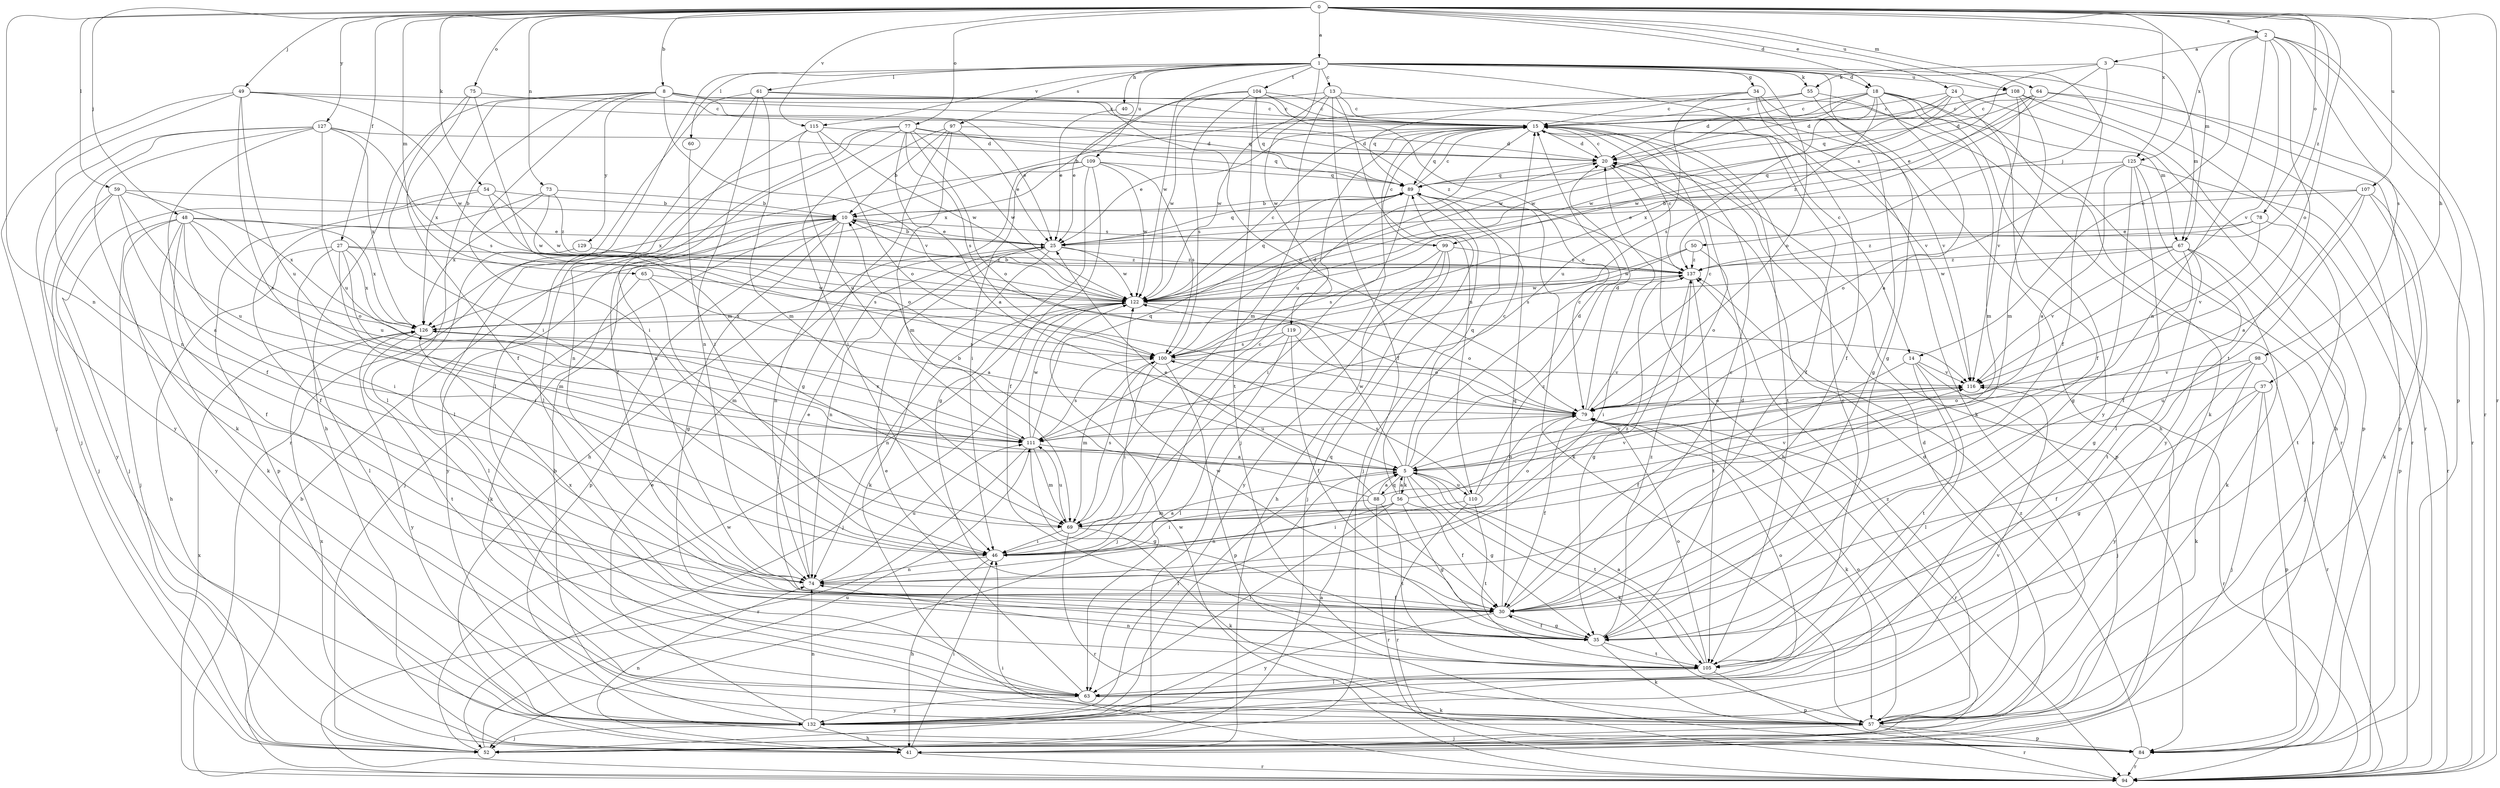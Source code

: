 strict digraph  {
0;
1;
2;
3;
5;
8;
10;
13;
14;
15;
18;
20;
24;
25;
27;
30;
34;
35;
37;
40;
41;
46;
48;
49;
50;
52;
54;
55;
56;
57;
59;
60;
61;
63;
64;
65;
67;
69;
73;
74;
75;
77;
78;
79;
84;
88;
89;
94;
97;
98;
99;
100;
104;
105;
107;
108;
109;
110;
111;
115;
116;
119;
122;
125;
126;
127;
129;
132;
137;
0 -> 1  [label=a];
0 -> 2  [label=a];
0 -> 8  [label=b];
0 -> 18  [label=d];
0 -> 24  [label=e];
0 -> 27  [label=f];
0 -> 37  [label=h];
0 -> 48  [label=j];
0 -> 49  [label=j];
0 -> 54  [label=k];
0 -> 59  [label=l];
0 -> 64  [label=m];
0 -> 65  [label=m];
0 -> 67  [label=m];
0 -> 73  [label=n];
0 -> 74  [label=n];
0 -> 75  [label=o];
0 -> 77  [label=o];
0 -> 78  [label=o];
0 -> 79  [label=o];
0 -> 94  [label=r];
0 -> 107  [label=u];
0 -> 108  [label=u];
0 -> 115  [label=v];
0 -> 125  [label=x];
0 -> 127  [label=y];
0 -> 137  [label=z];
1 -> 13  [label=c];
1 -> 14  [label=c];
1 -> 18  [label=d];
1 -> 30  [label=f];
1 -> 34  [label=g];
1 -> 35  [label=g];
1 -> 40  [label=h];
1 -> 55  [label=k];
1 -> 60  [label=l];
1 -> 61  [label=l];
1 -> 63  [label=l];
1 -> 79  [label=o];
1 -> 94  [label=r];
1 -> 97  [label=s];
1 -> 104  [label=t];
1 -> 108  [label=u];
1 -> 109  [label=u];
1 -> 115  [label=v];
1 -> 119  [label=w];
1 -> 122  [label=w];
2 -> 3  [label=a];
2 -> 14  [label=c];
2 -> 74  [label=n];
2 -> 84  [label=p];
2 -> 94  [label=r];
2 -> 98  [label=s];
2 -> 105  [label=t];
2 -> 116  [label=v];
2 -> 125  [label=x];
3 -> 25  [label=e];
3 -> 50  [label=j];
3 -> 55  [label=k];
3 -> 67  [label=m];
3 -> 99  [label=s];
5 -> 15  [label=c];
5 -> 20  [label=d];
5 -> 35  [label=g];
5 -> 56  [label=k];
5 -> 57  [label=k];
5 -> 63  [label=l];
5 -> 88  [label=q];
5 -> 89  [label=q];
5 -> 105  [label=t];
5 -> 110  [label=u];
5 -> 116  [label=v];
5 -> 122  [label=w];
8 -> 15  [label=c];
8 -> 41  [label=h];
8 -> 46  [label=i];
8 -> 63  [label=l];
8 -> 67  [label=m];
8 -> 89  [label=q];
8 -> 116  [label=v];
8 -> 126  [label=x];
8 -> 129  [label=y];
8 -> 137  [label=z];
10 -> 25  [label=e];
10 -> 35  [label=g];
10 -> 52  [label=j];
10 -> 74  [label=n];
10 -> 84  [label=p];
10 -> 99  [label=s];
10 -> 132  [label=y];
13 -> 15  [label=c];
13 -> 30  [label=f];
13 -> 69  [label=m];
13 -> 110  [label=u];
13 -> 116  [label=v];
13 -> 122  [label=w];
13 -> 126  [label=x];
14 -> 30  [label=f];
14 -> 52  [label=j];
14 -> 63  [label=l];
14 -> 105  [label=t];
14 -> 116  [label=v];
15 -> 20  [label=d];
15 -> 25  [label=e];
15 -> 30  [label=f];
15 -> 52  [label=j];
15 -> 89  [label=q];
15 -> 105  [label=t];
15 -> 111  [label=u];
18 -> 5  [label=a];
18 -> 15  [label=c];
18 -> 20  [label=d];
18 -> 57  [label=k];
18 -> 69  [label=m];
18 -> 94  [label=r];
18 -> 100  [label=s];
18 -> 122  [label=w];
18 -> 132  [label=y];
18 -> 137  [label=z];
20 -> 15  [label=c];
20 -> 41  [label=h];
20 -> 84  [label=p];
20 -> 89  [label=q];
24 -> 15  [label=c];
24 -> 20  [label=d];
24 -> 30  [label=f];
24 -> 41  [label=h];
24 -> 89  [label=q];
24 -> 122  [label=w];
25 -> 10  [label=b];
25 -> 57  [label=k];
25 -> 74  [label=n];
25 -> 89  [label=q];
25 -> 122  [label=w];
25 -> 137  [label=z];
27 -> 41  [label=h];
27 -> 46  [label=i];
27 -> 63  [label=l];
27 -> 69  [label=m];
27 -> 100  [label=s];
27 -> 126  [label=x];
27 -> 137  [label=z];
30 -> 15  [label=c];
30 -> 35  [label=g];
30 -> 89  [label=q];
30 -> 132  [label=y];
34 -> 15  [label=c];
34 -> 30  [label=f];
34 -> 35  [label=g];
34 -> 57  [label=k];
34 -> 89  [label=q];
34 -> 111  [label=u];
35 -> 20  [label=d];
35 -> 30  [label=f];
35 -> 57  [label=k];
35 -> 105  [label=t];
35 -> 122  [label=w];
35 -> 126  [label=x];
35 -> 137  [label=z];
37 -> 30  [label=f];
37 -> 35  [label=g];
37 -> 52  [label=j];
37 -> 79  [label=o];
37 -> 84  [label=p];
40 -> 25  [label=e];
41 -> 46  [label=i];
41 -> 74  [label=n];
41 -> 94  [label=r];
41 -> 126  [label=x];
46 -> 5  [label=a];
46 -> 15  [label=c];
46 -> 41  [label=h];
46 -> 74  [label=n];
48 -> 25  [label=e];
48 -> 30  [label=f];
48 -> 46  [label=i];
48 -> 52  [label=j];
48 -> 57  [label=k];
48 -> 79  [label=o];
48 -> 111  [label=u];
48 -> 126  [label=x];
48 -> 132  [label=y];
49 -> 5  [label=a];
49 -> 15  [label=c];
49 -> 25  [label=e];
49 -> 52  [label=j];
49 -> 74  [label=n];
49 -> 111  [label=u];
49 -> 122  [label=w];
50 -> 79  [label=o];
50 -> 100  [label=s];
50 -> 122  [label=w];
50 -> 137  [label=z];
52 -> 20  [label=d];
52 -> 111  [label=u];
52 -> 122  [label=w];
54 -> 10  [label=b];
54 -> 52  [label=j];
54 -> 79  [label=o];
54 -> 84  [label=p];
54 -> 122  [label=w];
55 -> 10  [label=b];
55 -> 15  [label=c];
55 -> 41  [label=h];
55 -> 94  [label=r];
56 -> 5  [label=a];
56 -> 15  [label=c];
56 -> 30  [label=f];
56 -> 35  [label=g];
56 -> 63  [label=l];
56 -> 69  [label=m];
56 -> 74  [label=n];
56 -> 116  [label=v];
57 -> 20  [label=d];
57 -> 52  [label=j];
57 -> 79  [label=o];
57 -> 84  [label=p];
57 -> 94  [label=r];
57 -> 137  [label=z];
59 -> 5  [label=a];
59 -> 10  [label=b];
59 -> 52  [label=j];
59 -> 111  [label=u];
59 -> 126  [label=x];
59 -> 132  [label=y];
60 -> 46  [label=i];
61 -> 15  [label=c];
61 -> 63  [label=l];
61 -> 69  [label=m];
61 -> 74  [label=n];
61 -> 79  [label=o];
61 -> 94  [label=r];
63 -> 25  [label=e];
63 -> 57  [label=k];
63 -> 79  [label=o];
63 -> 132  [label=y];
64 -> 15  [label=c];
64 -> 20  [label=d];
64 -> 84  [label=p];
64 -> 94  [label=r];
64 -> 122  [label=w];
64 -> 126  [label=x];
65 -> 5  [label=a];
65 -> 57  [label=k];
65 -> 69  [label=m];
65 -> 122  [label=w];
67 -> 35  [label=g];
67 -> 52  [label=j];
67 -> 57  [label=k];
67 -> 105  [label=t];
67 -> 116  [label=v];
67 -> 122  [label=w];
67 -> 137  [label=z];
69 -> 46  [label=i];
69 -> 57  [label=k];
69 -> 79  [label=o];
69 -> 94  [label=r];
69 -> 100  [label=s];
69 -> 111  [label=u];
73 -> 10  [label=b];
73 -> 30  [label=f];
73 -> 122  [label=w];
73 -> 126  [label=x];
73 -> 137  [label=z];
74 -> 25  [label=e];
74 -> 30  [label=f];
74 -> 111  [label=u];
74 -> 137  [label=z];
75 -> 15  [label=c];
75 -> 30  [label=f];
75 -> 46  [label=i];
75 -> 69  [label=m];
77 -> 5  [label=a];
77 -> 20  [label=d];
77 -> 30  [label=f];
77 -> 63  [label=l];
77 -> 74  [label=n];
77 -> 79  [label=o];
77 -> 89  [label=q];
77 -> 100  [label=s];
77 -> 122  [label=w];
78 -> 25  [label=e];
78 -> 105  [label=t];
78 -> 116  [label=v];
78 -> 137  [label=z];
79 -> 15  [label=c];
79 -> 20  [label=d];
79 -> 30  [label=f];
79 -> 57  [label=k];
79 -> 94  [label=r];
79 -> 111  [label=u];
84 -> 94  [label=r];
84 -> 122  [label=w];
84 -> 137  [label=z];
88 -> 5  [label=a];
88 -> 10  [label=b];
88 -> 25  [label=e];
88 -> 46  [label=i];
88 -> 94  [label=r];
88 -> 105  [label=t];
88 -> 116  [label=v];
89 -> 10  [label=b];
89 -> 15  [label=c];
89 -> 46  [label=i];
89 -> 52  [label=j];
89 -> 57  [label=k];
94 -> 10  [label=b];
94 -> 46  [label=i];
94 -> 126  [label=x];
97 -> 10  [label=b];
97 -> 20  [label=d];
97 -> 25  [label=e];
97 -> 35  [label=g];
97 -> 46  [label=i];
97 -> 69  [label=m];
98 -> 57  [label=k];
98 -> 94  [label=r];
98 -> 111  [label=u];
98 -> 116  [label=v];
98 -> 132  [label=y];
99 -> 15  [label=c];
99 -> 41  [label=h];
99 -> 52  [label=j];
99 -> 100  [label=s];
99 -> 132  [label=y];
99 -> 137  [label=z];
100 -> 20  [label=d];
100 -> 46  [label=i];
100 -> 69  [label=m];
100 -> 84  [label=p];
100 -> 116  [label=v];
104 -> 15  [label=c];
104 -> 25  [label=e];
104 -> 79  [label=o];
104 -> 89  [label=q];
104 -> 100  [label=s];
104 -> 105  [label=t];
104 -> 116  [label=v];
104 -> 122  [label=w];
105 -> 5  [label=a];
105 -> 15  [label=c];
105 -> 63  [label=l];
105 -> 74  [label=n];
105 -> 79  [label=o];
105 -> 84  [label=p];
107 -> 5  [label=a];
107 -> 10  [label=b];
107 -> 25  [label=e];
107 -> 30  [label=f];
107 -> 57  [label=k];
107 -> 84  [label=p];
108 -> 15  [label=c];
108 -> 69  [label=m];
108 -> 84  [label=p];
108 -> 94  [label=r];
108 -> 116  [label=v];
108 -> 122  [label=w];
109 -> 30  [label=f];
109 -> 35  [label=g];
109 -> 41  [label=h];
109 -> 46  [label=i];
109 -> 89  [label=q];
109 -> 100  [label=s];
109 -> 122  [label=w];
109 -> 126  [label=x];
110 -> 46  [label=i];
110 -> 79  [label=o];
110 -> 94  [label=r];
110 -> 100  [label=s];
110 -> 105  [label=t];
110 -> 137  [label=z];
111 -> 5  [label=a];
111 -> 35  [label=g];
111 -> 69  [label=m];
111 -> 89  [label=q];
111 -> 94  [label=r];
111 -> 100  [label=s];
111 -> 122  [label=w];
111 -> 126  [label=x];
115 -> 20  [label=d];
115 -> 74  [label=n];
115 -> 79  [label=o];
115 -> 111  [label=u];
115 -> 122  [label=w];
116 -> 79  [label=o];
116 -> 94  [label=r];
119 -> 30  [label=f];
119 -> 52  [label=j];
119 -> 63  [label=l];
119 -> 79  [label=o];
119 -> 100  [label=s];
122 -> 10  [label=b];
122 -> 15  [label=c];
122 -> 52  [label=j];
122 -> 74  [label=n];
122 -> 79  [label=o];
122 -> 89  [label=q];
122 -> 126  [label=x];
125 -> 5  [label=a];
125 -> 35  [label=g];
125 -> 63  [label=l];
125 -> 79  [label=o];
125 -> 89  [label=q];
125 -> 94  [label=r];
125 -> 132  [label=y];
126 -> 100  [label=s];
126 -> 105  [label=t];
126 -> 132  [label=y];
127 -> 20  [label=d];
127 -> 30  [label=f];
127 -> 52  [label=j];
127 -> 57  [label=k];
127 -> 100  [label=s];
127 -> 111  [label=u];
127 -> 126  [label=x];
127 -> 132  [label=y];
129 -> 63  [label=l];
129 -> 137  [label=z];
132 -> 5  [label=a];
132 -> 10  [label=b];
132 -> 25  [label=e];
132 -> 41  [label=h];
132 -> 52  [label=j];
132 -> 74  [label=n];
132 -> 89  [label=q];
132 -> 116  [label=v];
137 -> 15  [label=c];
137 -> 35  [label=g];
137 -> 46  [label=i];
137 -> 105  [label=t];
137 -> 122  [label=w];
}
